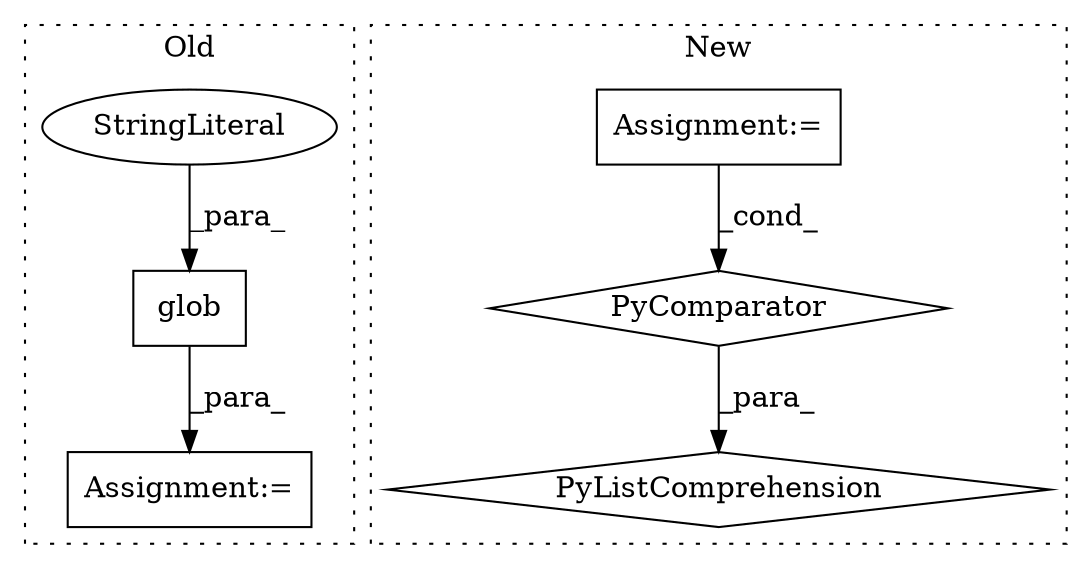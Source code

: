 digraph G {
subgraph cluster0 {
1 [label="glob" a="32" s="1370,1392" l="5,1" shape="box"];
3 [label="StringLiteral" a="45" s="1375" l="17" shape="ellipse"];
6 [label="Assignment:=" a="7" s="1363" l="2" shape="box"];
label = "Old";
style="dotted";
}
subgraph cluster1 {
2 [label="PyListComprehension" a="109" s="1360" l="125" shape="diamond"];
4 [label="PyComparator" a="113" s="1452" l="25" shape="diamond"];
5 [label="Assignment:=" a="7" s="1092" l="1" shape="box"];
label = "New";
style="dotted";
}
1 -> 6 [label="_para_"];
3 -> 1 [label="_para_"];
4 -> 2 [label="_para_"];
5 -> 4 [label="_cond_"];
}